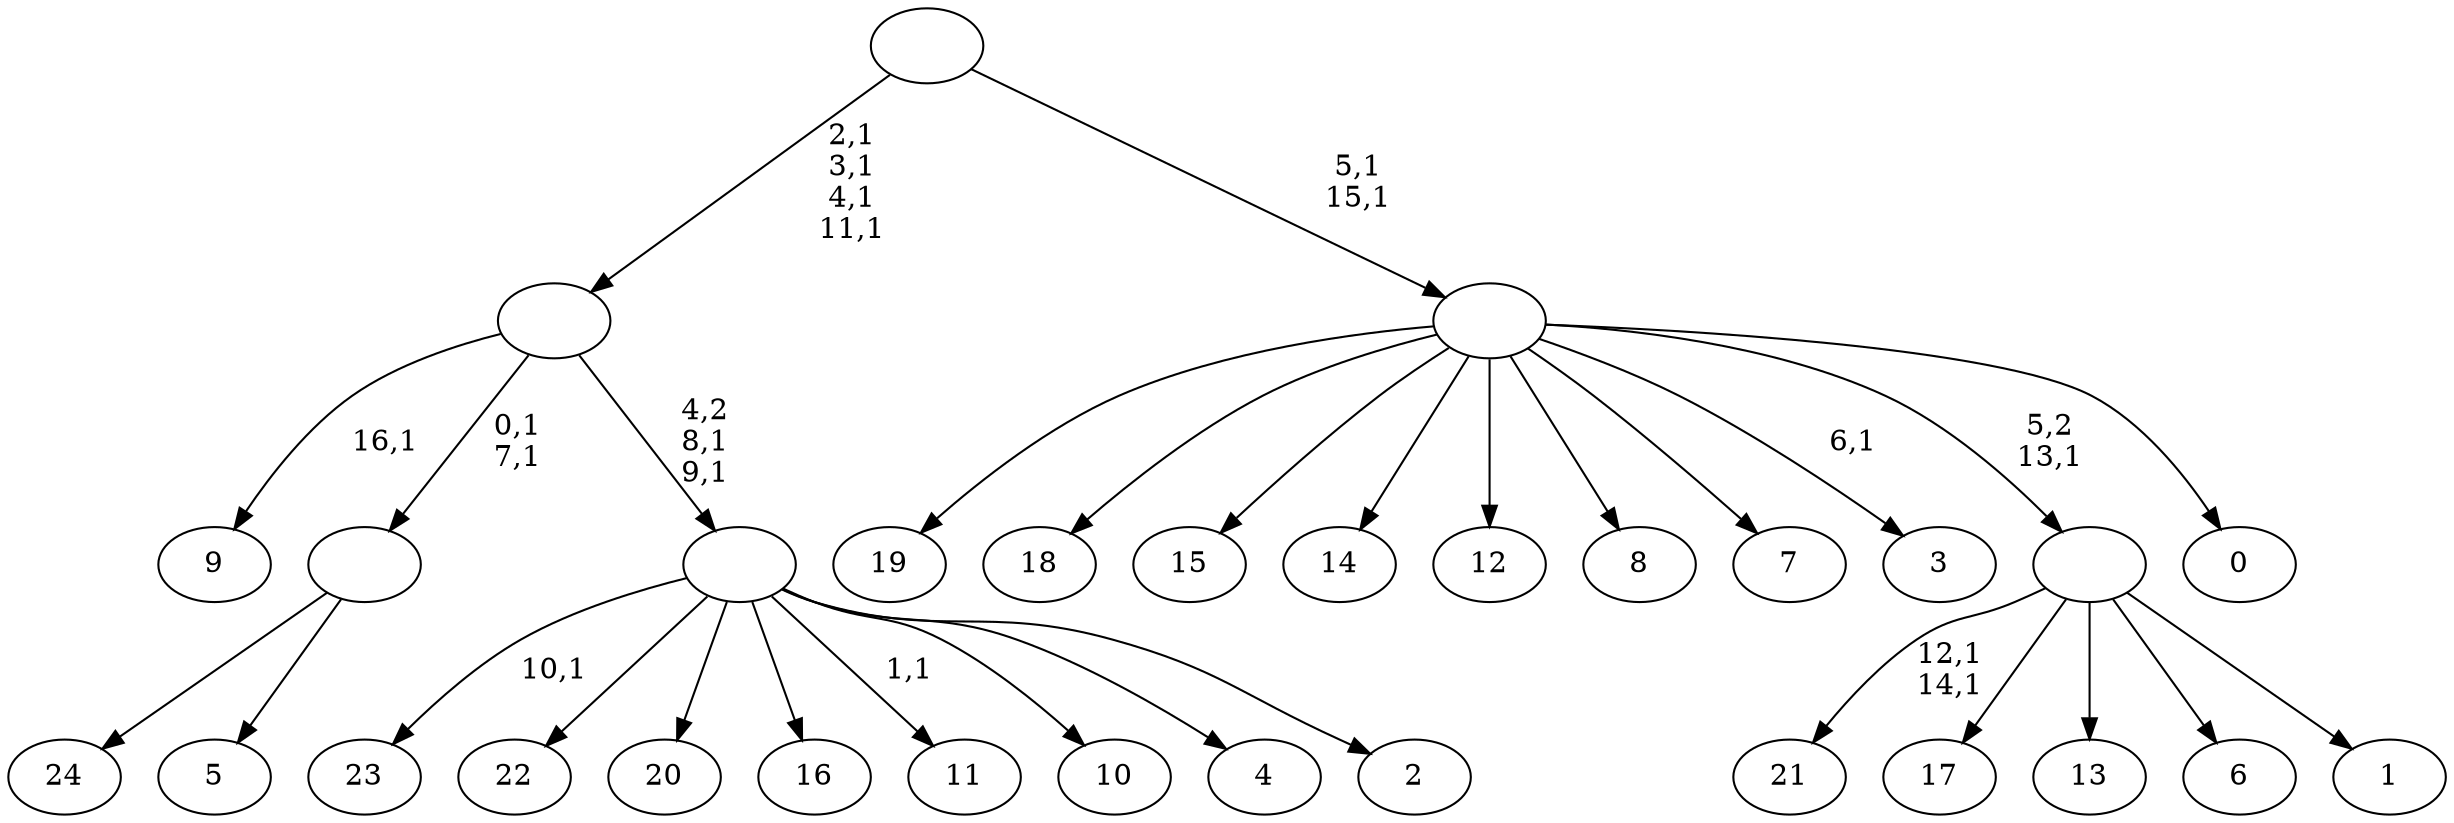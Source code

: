 digraph T {
	42 [label="24"]
	41 [label="23"]
	39 [label="22"]
	38 [label="21"]
	35 [label="20"]
	34 [label="19"]
	33 [label="18"]
	32 [label="17"]
	31 [label="16"]
	30 [label="15"]
	29 [label="14"]
	28 [label="13"]
	27 [label="12"]
	26 [label="11"]
	24 [label="10"]
	23 [label="9"]
	21 [label="8"]
	20 [label="7"]
	19 [label="6"]
	18 [label="5"]
	17 [label=""]
	15 [label="4"]
	14 [label="3"]
	12 [label="2"]
	11 [label=""]
	9 [label=""]
	5 [label="1"]
	4 [label=""]
	3 [label="0"]
	2 [label=""]
	0 [label=""]
	17 -> 42 [label=""]
	17 -> 18 [label=""]
	11 -> 26 [label="1,1"]
	11 -> 41 [label="10,1"]
	11 -> 39 [label=""]
	11 -> 35 [label=""]
	11 -> 31 [label=""]
	11 -> 24 [label=""]
	11 -> 15 [label=""]
	11 -> 12 [label=""]
	9 -> 11 [label="4,2\n8,1\n9,1"]
	9 -> 17 [label="0,1\n7,1"]
	9 -> 23 [label="16,1"]
	4 -> 38 [label="12,1\n14,1"]
	4 -> 32 [label=""]
	4 -> 28 [label=""]
	4 -> 19 [label=""]
	4 -> 5 [label=""]
	2 -> 14 [label="6,1"]
	2 -> 34 [label=""]
	2 -> 33 [label=""]
	2 -> 30 [label=""]
	2 -> 29 [label=""]
	2 -> 27 [label=""]
	2 -> 21 [label=""]
	2 -> 20 [label=""]
	2 -> 4 [label="5,2\n13,1"]
	2 -> 3 [label=""]
	0 -> 2 [label="5,1\n15,1"]
	0 -> 9 [label="2,1\n3,1\n4,1\n11,1"]
}
